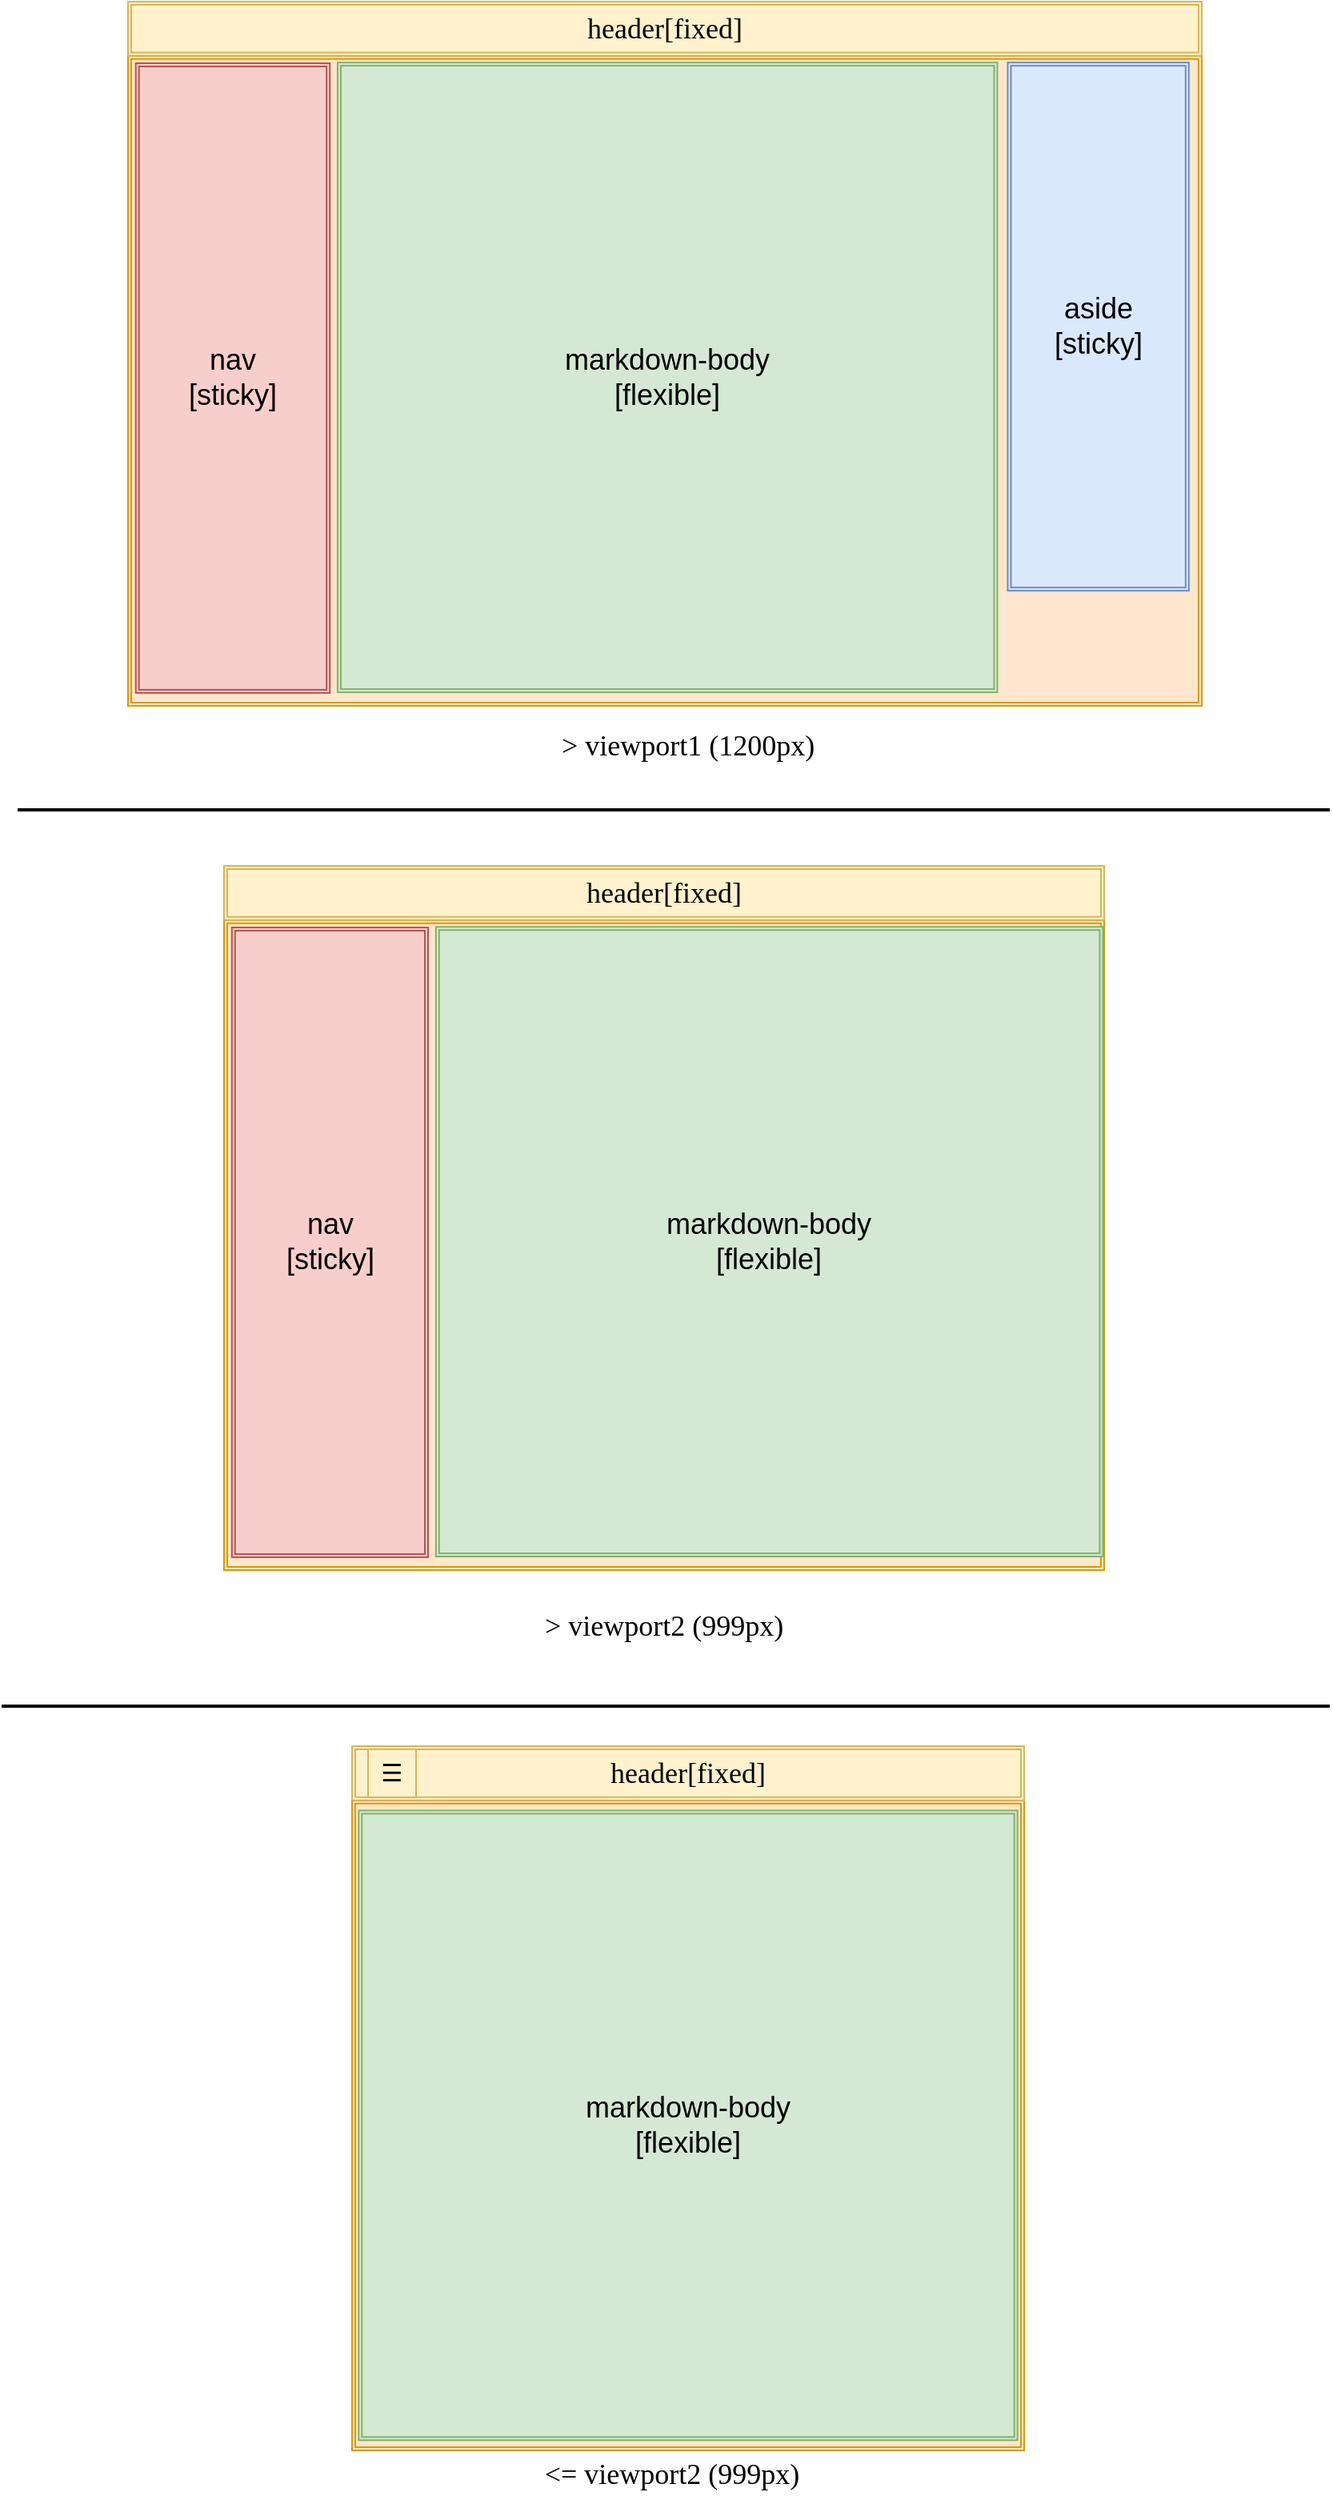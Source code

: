 <mxfile version="15.5.2" type="device"><diagram id="UcZZfT_ouhzfbu1yrM1l" name="第 1 页"><mxGraphModel dx="1865" dy="491" grid="1" gridSize="10" guides="1" tooltips="1" connect="1" arrows="1" fold="1" page="1" pageScale="1" pageWidth="827" pageHeight="1169" math="0" shadow="0"><root><mxCell id="0"/><mxCell id="1" parent="0"/><mxCell id="h2QHQwf8RtFtddQF0N2z-11" value="" style="group" vertex="1" connectable="0" parent="1"><mxGeometry x="79" y="10" width="748" height="1010" as="geometry"/></mxCell><mxCell id="h2QHQwf8RtFtddQF0N2z-8" value="" style="shape=ext;double=1;rounded=0;whiteSpace=wrap;html=1;fontFamily=Comic Sans MS;fontSize=18;fillColor=#ffe6cc;strokeColor=#d79b00;" vertex="1" parent="h2QHQwf8RtFtddQF0N2z-11"><mxGeometry y="33.846" width="670.985" height="406.154" as="geometry"/></mxCell><mxCell id="h2QHQwf8RtFtddQF0N2z-4" value="&lt;font style=&quot;font-size: 18px&quot; face=&quot;Comic Sans MS&quot;&gt;header[fixed]&lt;/font&gt;" style="shape=ext;double=1;rounded=0;whiteSpace=wrap;html=1;fillColor=#fff2cc;strokeColor=#d6b656;" vertex="1" parent="h2QHQwf8RtFtddQF0N2z-11"><mxGeometry width="670.985" height="33.846" as="geometry"/></mxCell><mxCell id="h2QHQwf8RtFtddQF0N2z-5" value="&lt;font style=&quot;font-size: 18px&quot;&gt;nav&lt;br&gt;[sticky]&lt;br&gt;&lt;/font&gt;" style="shape=ext;double=1;rounded=0;whiteSpace=wrap;html=1;fillColor=#f8cecc;strokeColor=#b85450;" vertex="1" parent="h2QHQwf8RtFtddQF0N2z-11"><mxGeometry x="4.85" y="38.5" width="121.262" height="393.462" as="geometry"/></mxCell><mxCell id="h2QHQwf8RtFtddQF0N2z-6" value="&lt;font style=&quot;font-size: 18px&quot;&gt;markdown-body&lt;br&gt;[flexible]&lt;br&gt;&lt;/font&gt;" style="shape=ext;double=1;rounded=0;whiteSpace=wrap;html=1;fillColor=#d5e8d4;strokeColor=#82b366;" vertex="1" parent="h2QHQwf8RtFtddQF0N2z-11"><mxGeometry x="130.963" y="38.077" width="412.292" height="393.462" as="geometry"/></mxCell><mxCell id="h2QHQwf8RtFtddQF0N2z-7" value="&lt;font style=&quot;font-size: 18px&quot;&gt;aside&lt;br&gt;[sticky]&lt;br&gt;&lt;/font&gt;" style="shape=ext;double=1;rounded=0;whiteSpace=wrap;html=1;fillColor=#dae8fc;strokeColor=#6c8ebf;" vertex="1" parent="h2QHQwf8RtFtddQF0N2z-11"><mxGeometry x="549.723" y="38.077" width="113.178" height="330" as="geometry"/></mxCell><mxCell id="h2QHQwf8RtFtddQF0N2z-40" value="&amp;gt; viewport1 (1200px)" style="text;html=1;strokeColor=none;fillColor=none;align=center;verticalAlign=middle;whiteSpace=wrap;rounded=0;fontFamily=Comic Sans MS;fontSize=18;fontColor=#000000;" vertex="1" parent="h2QHQwf8RtFtddQF0N2z-11"><mxGeometry x="250.368" y="1090" width="200.294" height="30" as="geometry"/></mxCell><mxCell id="h2QHQwf8RtFtddQF0N2z-34" value="" style="group" vertex="1" connectable="0" parent="h2QHQwf8RtFtddQF0N2z-11"><mxGeometry x="1.61" y="570" width="746.39" height="440" as="geometry"/></mxCell><mxCell id="h2QHQwf8RtFtddQF0N2z-35" value="" style="shape=ext;double=1;rounded=0;whiteSpace=wrap;html=1;fontFamily=Comic Sans MS;fontSize=18;fillColor=#ffe6cc;strokeColor=#d79b00;" vertex="1" parent="h2QHQwf8RtFtddQF0N2z-34"><mxGeometry x="58.39" y="3.85" width="550" height="406.15" as="geometry"/></mxCell><mxCell id="h2QHQwf8RtFtddQF0N2z-36" value="&lt;font style=&quot;font-size: 18px&quot; face=&quot;Comic Sans MS&quot;&gt;header[fixed]&lt;/font&gt;" style="shape=ext;double=1;rounded=0;whiteSpace=wrap;html=1;fillColor=#fff2cc;strokeColor=#d6b656;" vertex="1" parent="h2QHQwf8RtFtddQF0N2z-34"><mxGeometry x="58.39" y="-30" width="550" height="33.85" as="geometry"/></mxCell><mxCell id="h2QHQwf8RtFtddQF0N2z-37" value="&lt;font style=&quot;font-size: 18px&quot;&gt;nav&lt;br&gt;[sticky]&lt;br&gt;&lt;/font&gt;" style="shape=ext;double=1;rounded=0;whiteSpace=wrap;html=1;fillColor=#f8cecc;strokeColor=#b85450;" vertex="1" parent="h2QHQwf8RtFtddQF0N2z-34"><mxGeometry x="63.294" y="8.5" width="122.601" height="393.462" as="geometry"/></mxCell><mxCell id="h2QHQwf8RtFtddQF0N2z-38" value="&lt;font style=&quot;font-size: 18px&quot;&gt;markdown-body&lt;br&gt;[flexible]&lt;br&gt;&lt;/font&gt;" style="shape=ext;double=1;rounded=0;whiteSpace=wrap;html=1;fillColor=#d5e8d4;strokeColor=#82b366;" vertex="1" parent="h2QHQwf8RtFtddQF0N2z-34"><mxGeometry x="190.799" y="8.077" width="416.842" height="393.462" as="geometry"/></mxCell><mxCell id="h2QHQwf8RtFtddQF0N2z-18" value="&amp;gt; viewport1 (1200px)" style="text;html=1;strokeColor=none;fillColor=none;align=center;verticalAlign=middle;whiteSpace=wrap;rounded=0;fontFamily=Comic Sans MS;fontSize=18;fontColor=#000000;" vertex="1" parent="1"><mxGeometry x="329" y="460" width="200" height="30" as="geometry"/></mxCell><mxCell id="h2QHQwf8RtFtddQF0N2z-25" value="&amp;lt;= viewport2 (999px)" style="text;html=1;strokeColor=none;fillColor=none;align=center;verticalAlign=middle;whiteSpace=wrap;rounded=0;fontFamily=Comic Sans MS;fontSize=18;fontColor=#000000;" vertex="1" parent="1"><mxGeometry x="319" y="1540" width="200" height="30" as="geometry"/></mxCell><mxCell id="h2QHQwf8RtFtddQF0N2z-26" value="" style="shape=ext;double=1;rounded=0;whiteSpace=wrap;html=1;fontFamily=Comic Sans MS;fontSize=18;fillColor=#ffe6cc;strokeColor=#d79b00;" vertex="1" parent="1"><mxGeometry x="219" y="1133.85" width="420" height="406.15" as="geometry"/></mxCell><mxCell id="h2QHQwf8RtFtddQF0N2z-27" value="&lt;font style=&quot;font-size: 18px&quot; face=&quot;Comic Sans MS&quot;&gt;header[fixed]&lt;/font&gt;" style="shape=ext;double=1;rounded=0;whiteSpace=wrap;html=1;fillColor=#fff2cc;strokeColor=#d6b656;" vertex="1" parent="1"><mxGeometry x="219" y="1100" width="420" height="33.85" as="geometry"/></mxCell><mxCell id="h2QHQwf8RtFtddQF0N2z-29" value="&lt;font style=&quot;font-size: 18px&quot;&gt;markdown-body&lt;br&gt;[flexible]&lt;br&gt;&lt;/font&gt;" style="shape=ext;double=1;rounded=0;whiteSpace=wrap;html=1;fillColor=#d5e8d4;strokeColor=#82b366;" vertex="1" parent="1"><mxGeometry x="223.161" y="1140.197" width="411.687" height="393.462" as="geometry"/></mxCell><mxCell id="h2QHQwf8RtFtddQF0N2z-33" value="&lt;pre style=&quot;color: rgb(8 , 8 , 8) ; font-family: , monospace ; font-size: 11.3pt&quot;&gt;&lt;span style=&quot;&quot;&gt;☰&lt;/span&gt;&lt;/pre&gt;" style="rounded=0;whiteSpace=wrap;html=1;labelBackgroundColor=none;fontFamily=Comic Sans MS;fontSize=14;fillColor=#fff2cc;strokeColor=#d6b656;" vertex="1" parent="1"><mxGeometry x="229" y="1101.92" width="30" height="30" as="geometry"/></mxCell><mxCell id="h2QHQwf8RtFtddQF0N2z-41" value="&amp;gt; viewport2 (999px)" style="text;html=1;strokeColor=none;fillColor=none;align=center;verticalAlign=middle;whiteSpace=wrap;rounded=0;fontFamily=Comic Sans MS;fontSize=18;fontColor=#000000;" vertex="1" parent="1"><mxGeometry x="314" y="1010" width="200" height="30" as="geometry"/></mxCell><mxCell id="h2QHQwf8RtFtddQF0N2z-44" value="" style="line;strokeWidth=2;html=1;labelBackgroundColor=none;fontFamily=Comic Sans MS;fontSize=14;fontColor=#000000;fillColor=none;" vertex="1" parent="1"><mxGeometry x="10" y="510" width="820" height="10" as="geometry"/></mxCell><mxCell id="h2QHQwf8RtFtddQF0N2z-45" value="" style="line;strokeWidth=2;html=1;labelBackgroundColor=none;fontFamily=Comic Sans MS;fontSize=14;fontColor=#000000;fillColor=none;" vertex="1" parent="1"><mxGeometry y="1070" width="830" height="10" as="geometry"/></mxCell></root></mxGraphModel></diagram></mxfile>